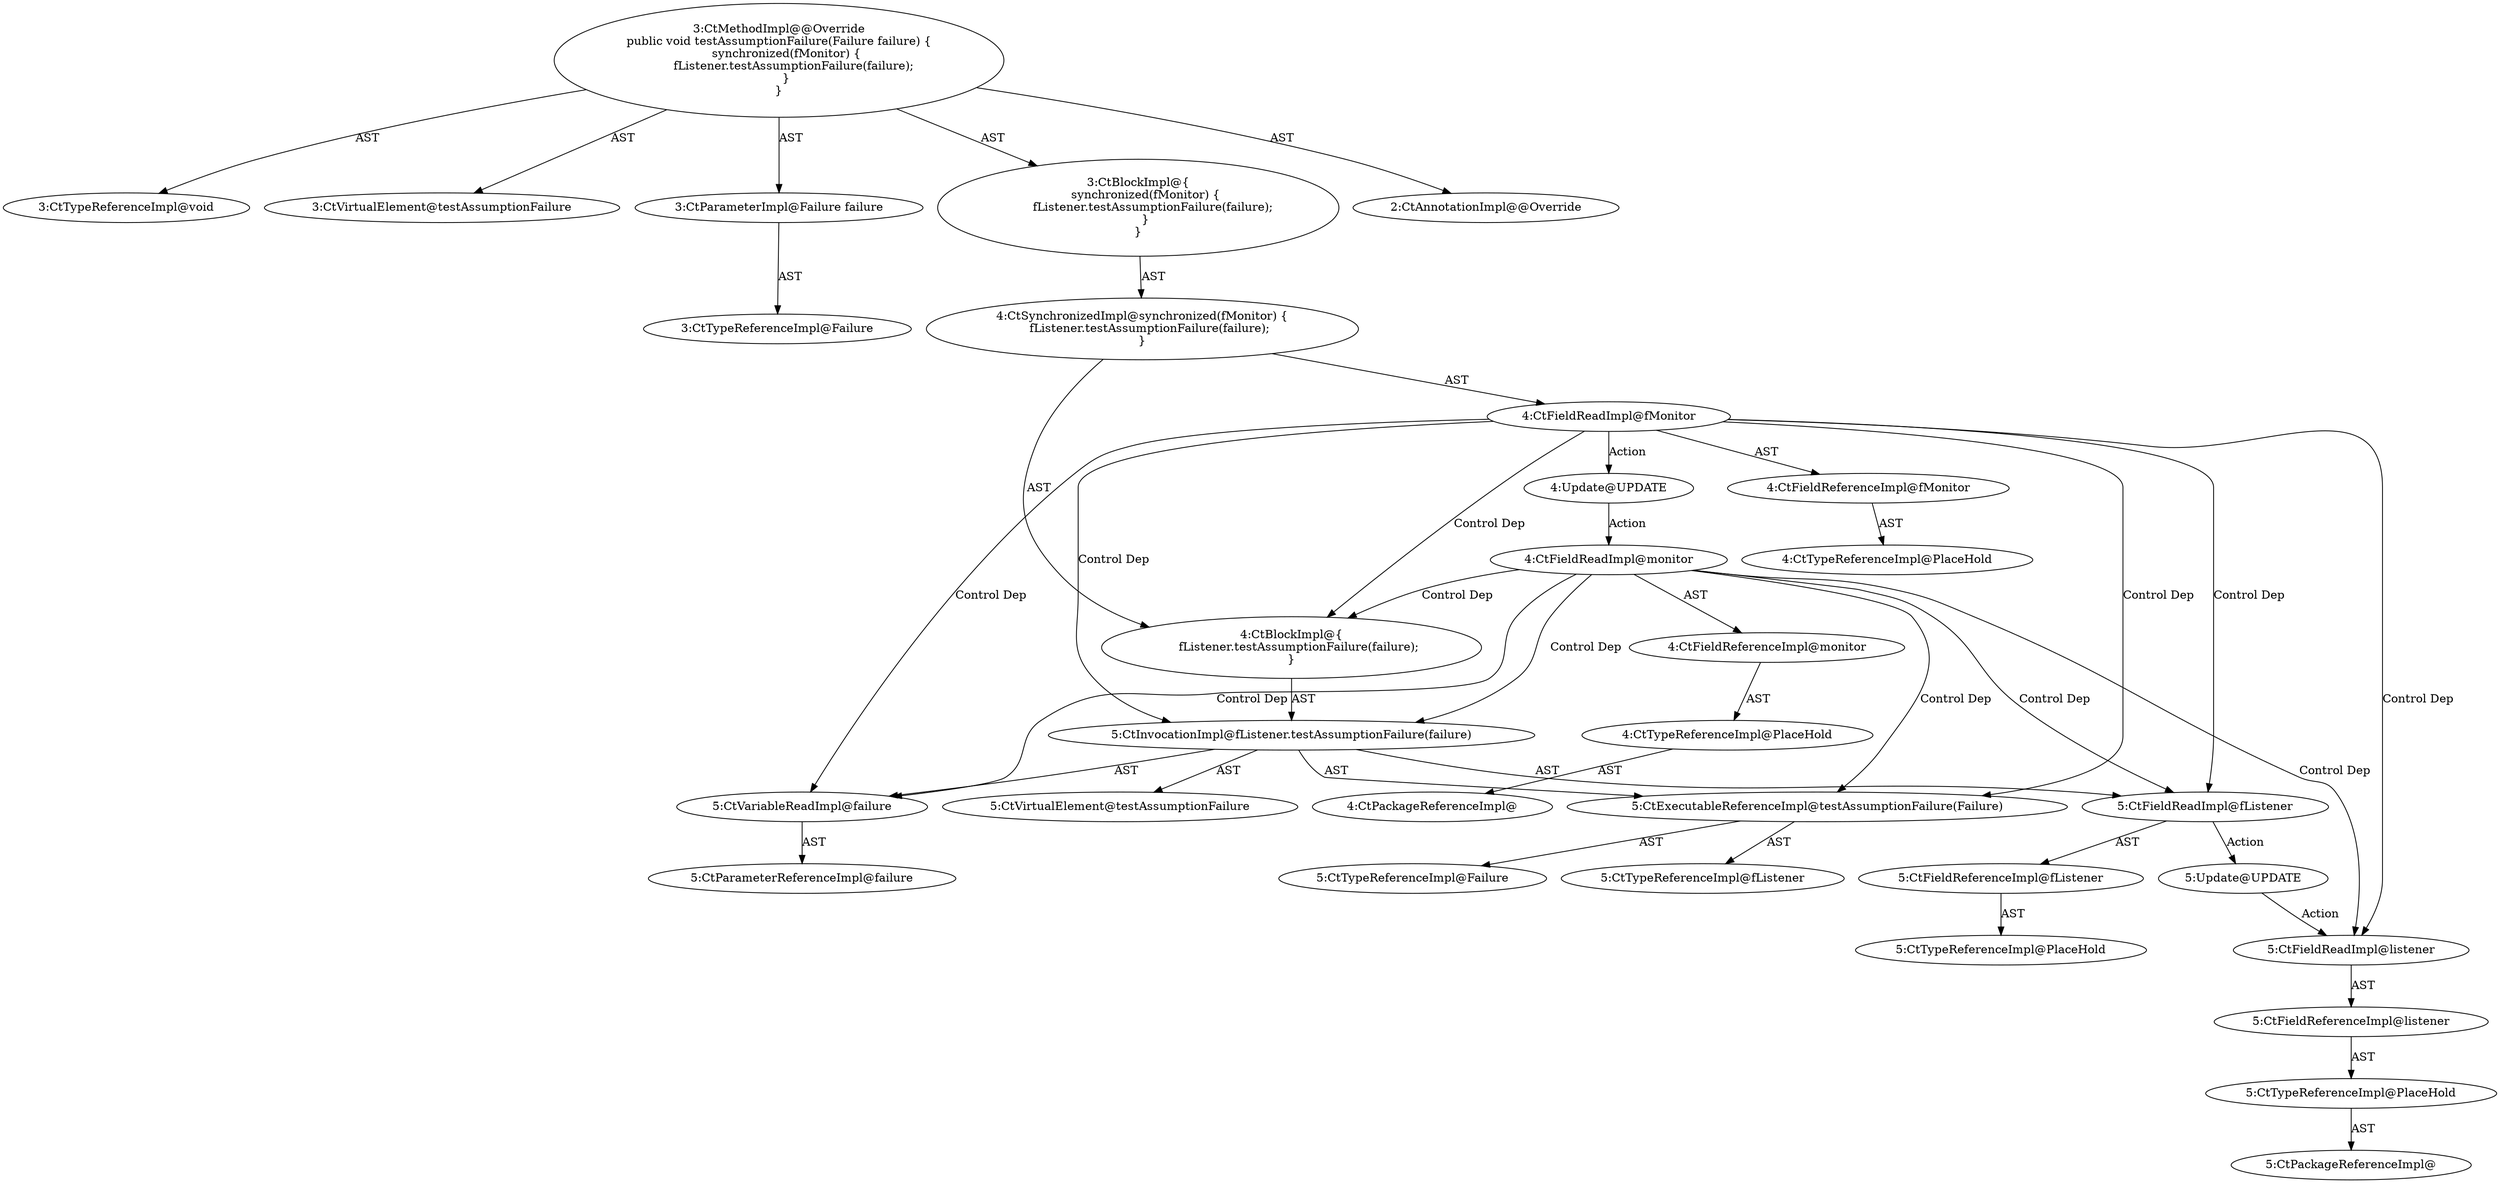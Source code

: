 digraph "testAssumptionFailure#?,Failure" {
0 [label="3:CtTypeReferenceImpl@void" shape=ellipse]
1 [label="3:CtVirtualElement@testAssumptionFailure" shape=ellipse]
2 [label="3:CtParameterImpl@Failure failure" shape=ellipse]
3 [label="3:CtTypeReferenceImpl@Failure" shape=ellipse]
4 [label="4:CtFieldReferenceImpl@fMonitor" shape=ellipse]
5 [label="4:CtTypeReferenceImpl@PlaceHold" shape=ellipse]
6 [label="4:CtFieldReadImpl@fMonitor" shape=ellipse]
7 [label="5:CtExecutableReferenceImpl@testAssumptionFailure(Failure)" shape=ellipse]
8 [label="5:CtTypeReferenceImpl@fListener" shape=ellipse]
9 [label="5:CtTypeReferenceImpl@Failure" shape=ellipse]
10 [label="5:CtVirtualElement@testAssumptionFailure" shape=ellipse]
11 [label="5:CtFieldReferenceImpl@fListener" shape=ellipse]
12 [label="5:CtTypeReferenceImpl@PlaceHold" shape=ellipse]
13 [label="5:CtFieldReadImpl@fListener" shape=ellipse]
14 [label="5:CtVariableReadImpl@failure" shape=ellipse]
15 [label="5:CtParameterReferenceImpl@failure" shape=ellipse]
16 [label="5:CtInvocationImpl@fListener.testAssumptionFailure(failure)" shape=ellipse]
17 [label="4:CtBlockImpl@\{
    fListener.testAssumptionFailure(failure);
\}" shape=ellipse]
18 [label="4:CtSynchronizedImpl@synchronized(fMonitor) \{
    fListener.testAssumptionFailure(failure);
\}" shape=ellipse]
19 [label="3:CtBlockImpl@\{
    synchronized(fMonitor) \{
        fListener.testAssumptionFailure(failure);
    \}
\}" shape=ellipse]
20 [label="3:CtMethodImpl@@Override
public void testAssumptionFailure(Failure failure) \{
    synchronized(fMonitor) \{
        fListener.testAssumptionFailure(failure);
    \}
\}" shape=ellipse]
21 [label="2:CtAnnotationImpl@@Override" shape=ellipse]
22 [label="4:Update@UPDATE" shape=ellipse]
23 [label="4:CtPackageReferenceImpl@" shape=ellipse]
24 [label="4:CtTypeReferenceImpl@PlaceHold" shape=ellipse]
25 [label="4:CtFieldReferenceImpl@monitor" shape=ellipse]
26 [label="4:CtFieldReadImpl@monitor" shape=ellipse]
27 [label="5:Update@UPDATE" shape=ellipse]
28 [label="5:CtPackageReferenceImpl@" shape=ellipse]
29 [label="5:CtTypeReferenceImpl@PlaceHold" shape=ellipse]
30 [label="5:CtFieldReferenceImpl@listener" shape=ellipse]
31 [label="5:CtFieldReadImpl@listener" shape=ellipse]
2 -> 3 [label="AST"];
4 -> 5 [label="AST"];
6 -> 4 [label="AST"];
6 -> 17 [label="Control Dep"];
6 -> 16 [label="Control Dep"];
6 -> 7 [label="Control Dep"];
6 -> 13 [label="Control Dep"];
6 -> 14 [label="Control Dep"];
6 -> 22 [label="Action"];
6 -> 31 [label="Control Dep"];
7 -> 8 [label="AST"];
7 -> 9 [label="AST"];
11 -> 12 [label="AST"];
13 -> 11 [label="AST"];
13 -> 27 [label="Action"];
14 -> 15 [label="AST"];
16 -> 10 [label="AST"];
16 -> 13 [label="AST"];
16 -> 7 [label="AST"];
16 -> 14 [label="AST"];
17 -> 16 [label="AST"];
18 -> 6 [label="AST"];
18 -> 17 [label="AST"];
19 -> 18 [label="AST"];
20 -> 1 [label="AST"];
20 -> 21 [label="AST"];
20 -> 0 [label="AST"];
20 -> 2 [label="AST"];
20 -> 19 [label="AST"];
22 -> 26 [label="Action"];
24 -> 23 [label="AST"];
25 -> 24 [label="AST"];
26 -> 25 [label="AST"];
26 -> 31 [label="Control Dep"];
26 -> 17 [label="Control Dep"];
26 -> 16 [label="Control Dep"];
26 -> 7 [label="Control Dep"];
26 -> 13 [label="Control Dep"];
26 -> 14 [label="Control Dep"];
27 -> 31 [label="Action"];
29 -> 28 [label="AST"];
30 -> 29 [label="AST"];
31 -> 30 [label="AST"];
}